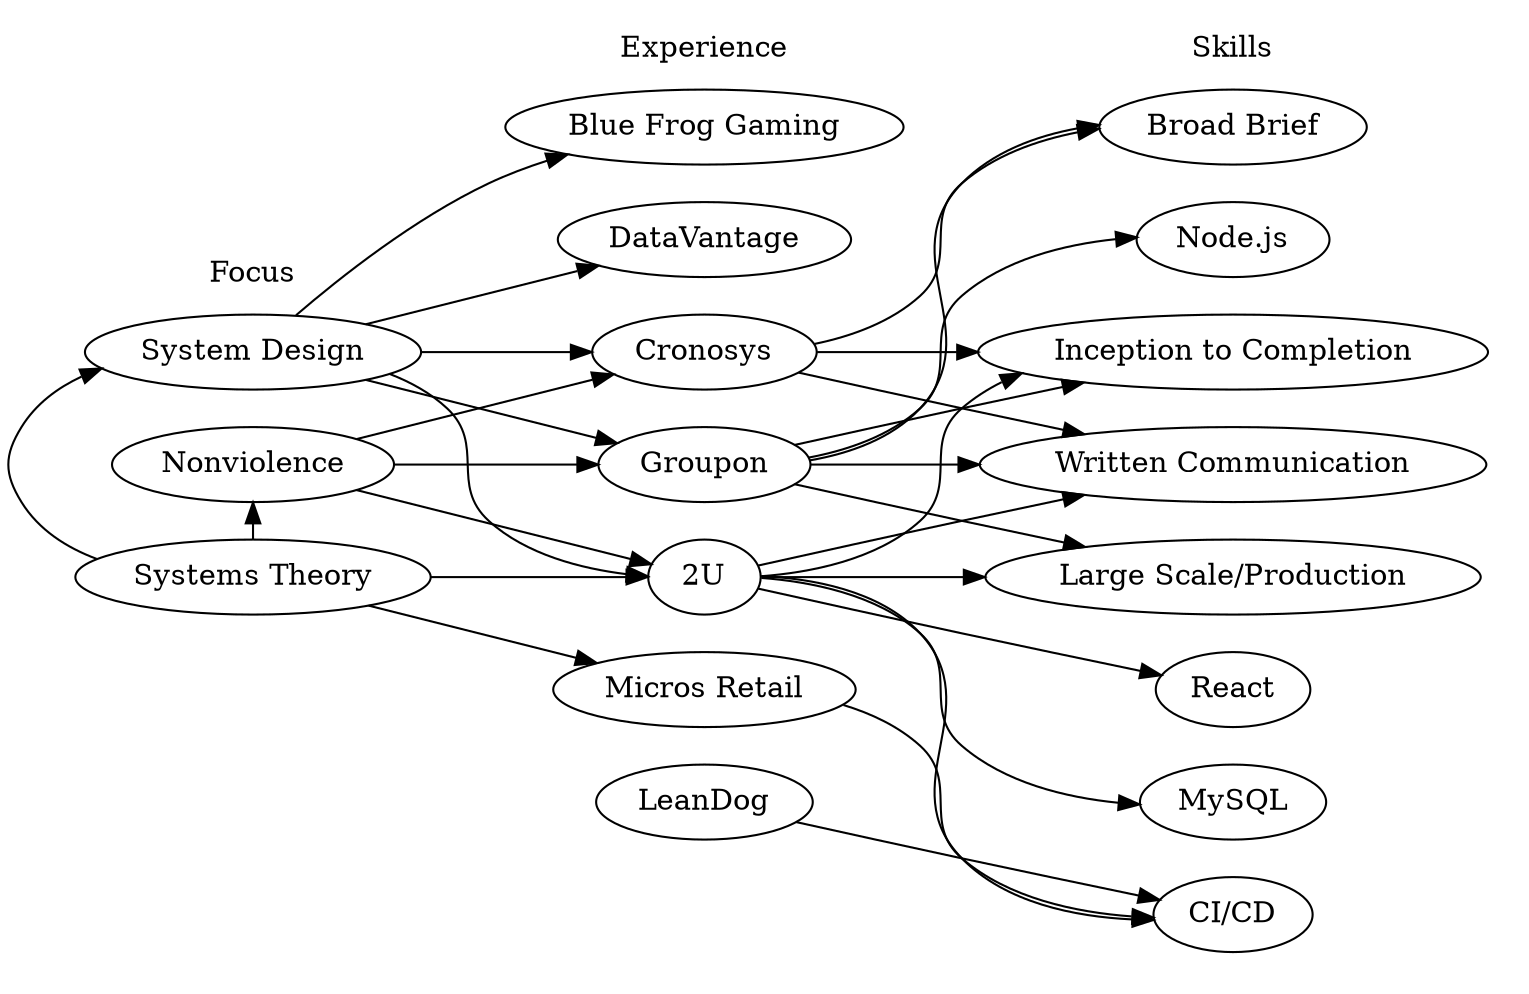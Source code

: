 digraph resume {
  rankdir=LR;
  node [shape=ellipse];
  
  subgraph cluster_focus {
    label="Focus"
    rank=same
    peripheries=0
    "System Design"
    "Nonviolence"
    "Systems Theory"
    {
      rank=same
      "System Design"
      "Nonviolence"
      "Systems Theory"
    }
  }

  "Systems Theory" -> "Nonviolence"
  "Systems Theory" -> "System Design"

  subgraph cluster_projects {
    label="Experience"
    peripheries=0;

    "2U"
    "Groupon"
    "LeanDog"
    "Blue Frog Gaming"
    "Micros Retail"
    "Cronosys"
    "DataVantage"
  }

  subgraph cluster_stack {
    label="Skills";
    rank=same;
    peripheries=0;
    "Written Communication";
    "Broad Brief";
    "Inception to Completion";
    "CI/CD";
    "React";
    "Node.js";
    "Large Scale/Production";
    "MySQL";
  }

  // Connect Focus to Projects
  "System Design" -> "Cronosys"
  "System Design" -> "2U"
  "System Design" -> "Groupon"
  "System Design" -> "DataVantage"
  "System Design" -> "Blue Frog Gaming"

  "Nonviolence" -> "Groupon"
  "Nonviolence" -> "2U"
  "Nonviolence" -> "Cronosys"
  "Systems Theory" -> "2U"
  "Systems Theory" -> "Micros Retail"
    
  // Connect Projects to Stack
  "Cronosys" -> "Written Communication"
  "Cronosys" -> "Broad Brief"
  "Cronosys" -> "Inception to Completion"
  "2U" -> "Written Communication"
  "2U" -> "Inception to Completion"
  "2U" -> "React"
  "2U" -> "CI/CD"
  "LeanDog" -> "CI/CD"
  "Micros Retail" -> "CI/CD"
  "Groupon" -> "Written Communication"
  "Groupon" -> "Inception to Completion"
  "Groupon" -> "Broad Brief"
  "Groupon" -> "Node.js"
  "Groupon" -> "Large Scale/Production"
  "2U" -> "Large Scale/Production"
  "2U" -> "MySQL"
}
